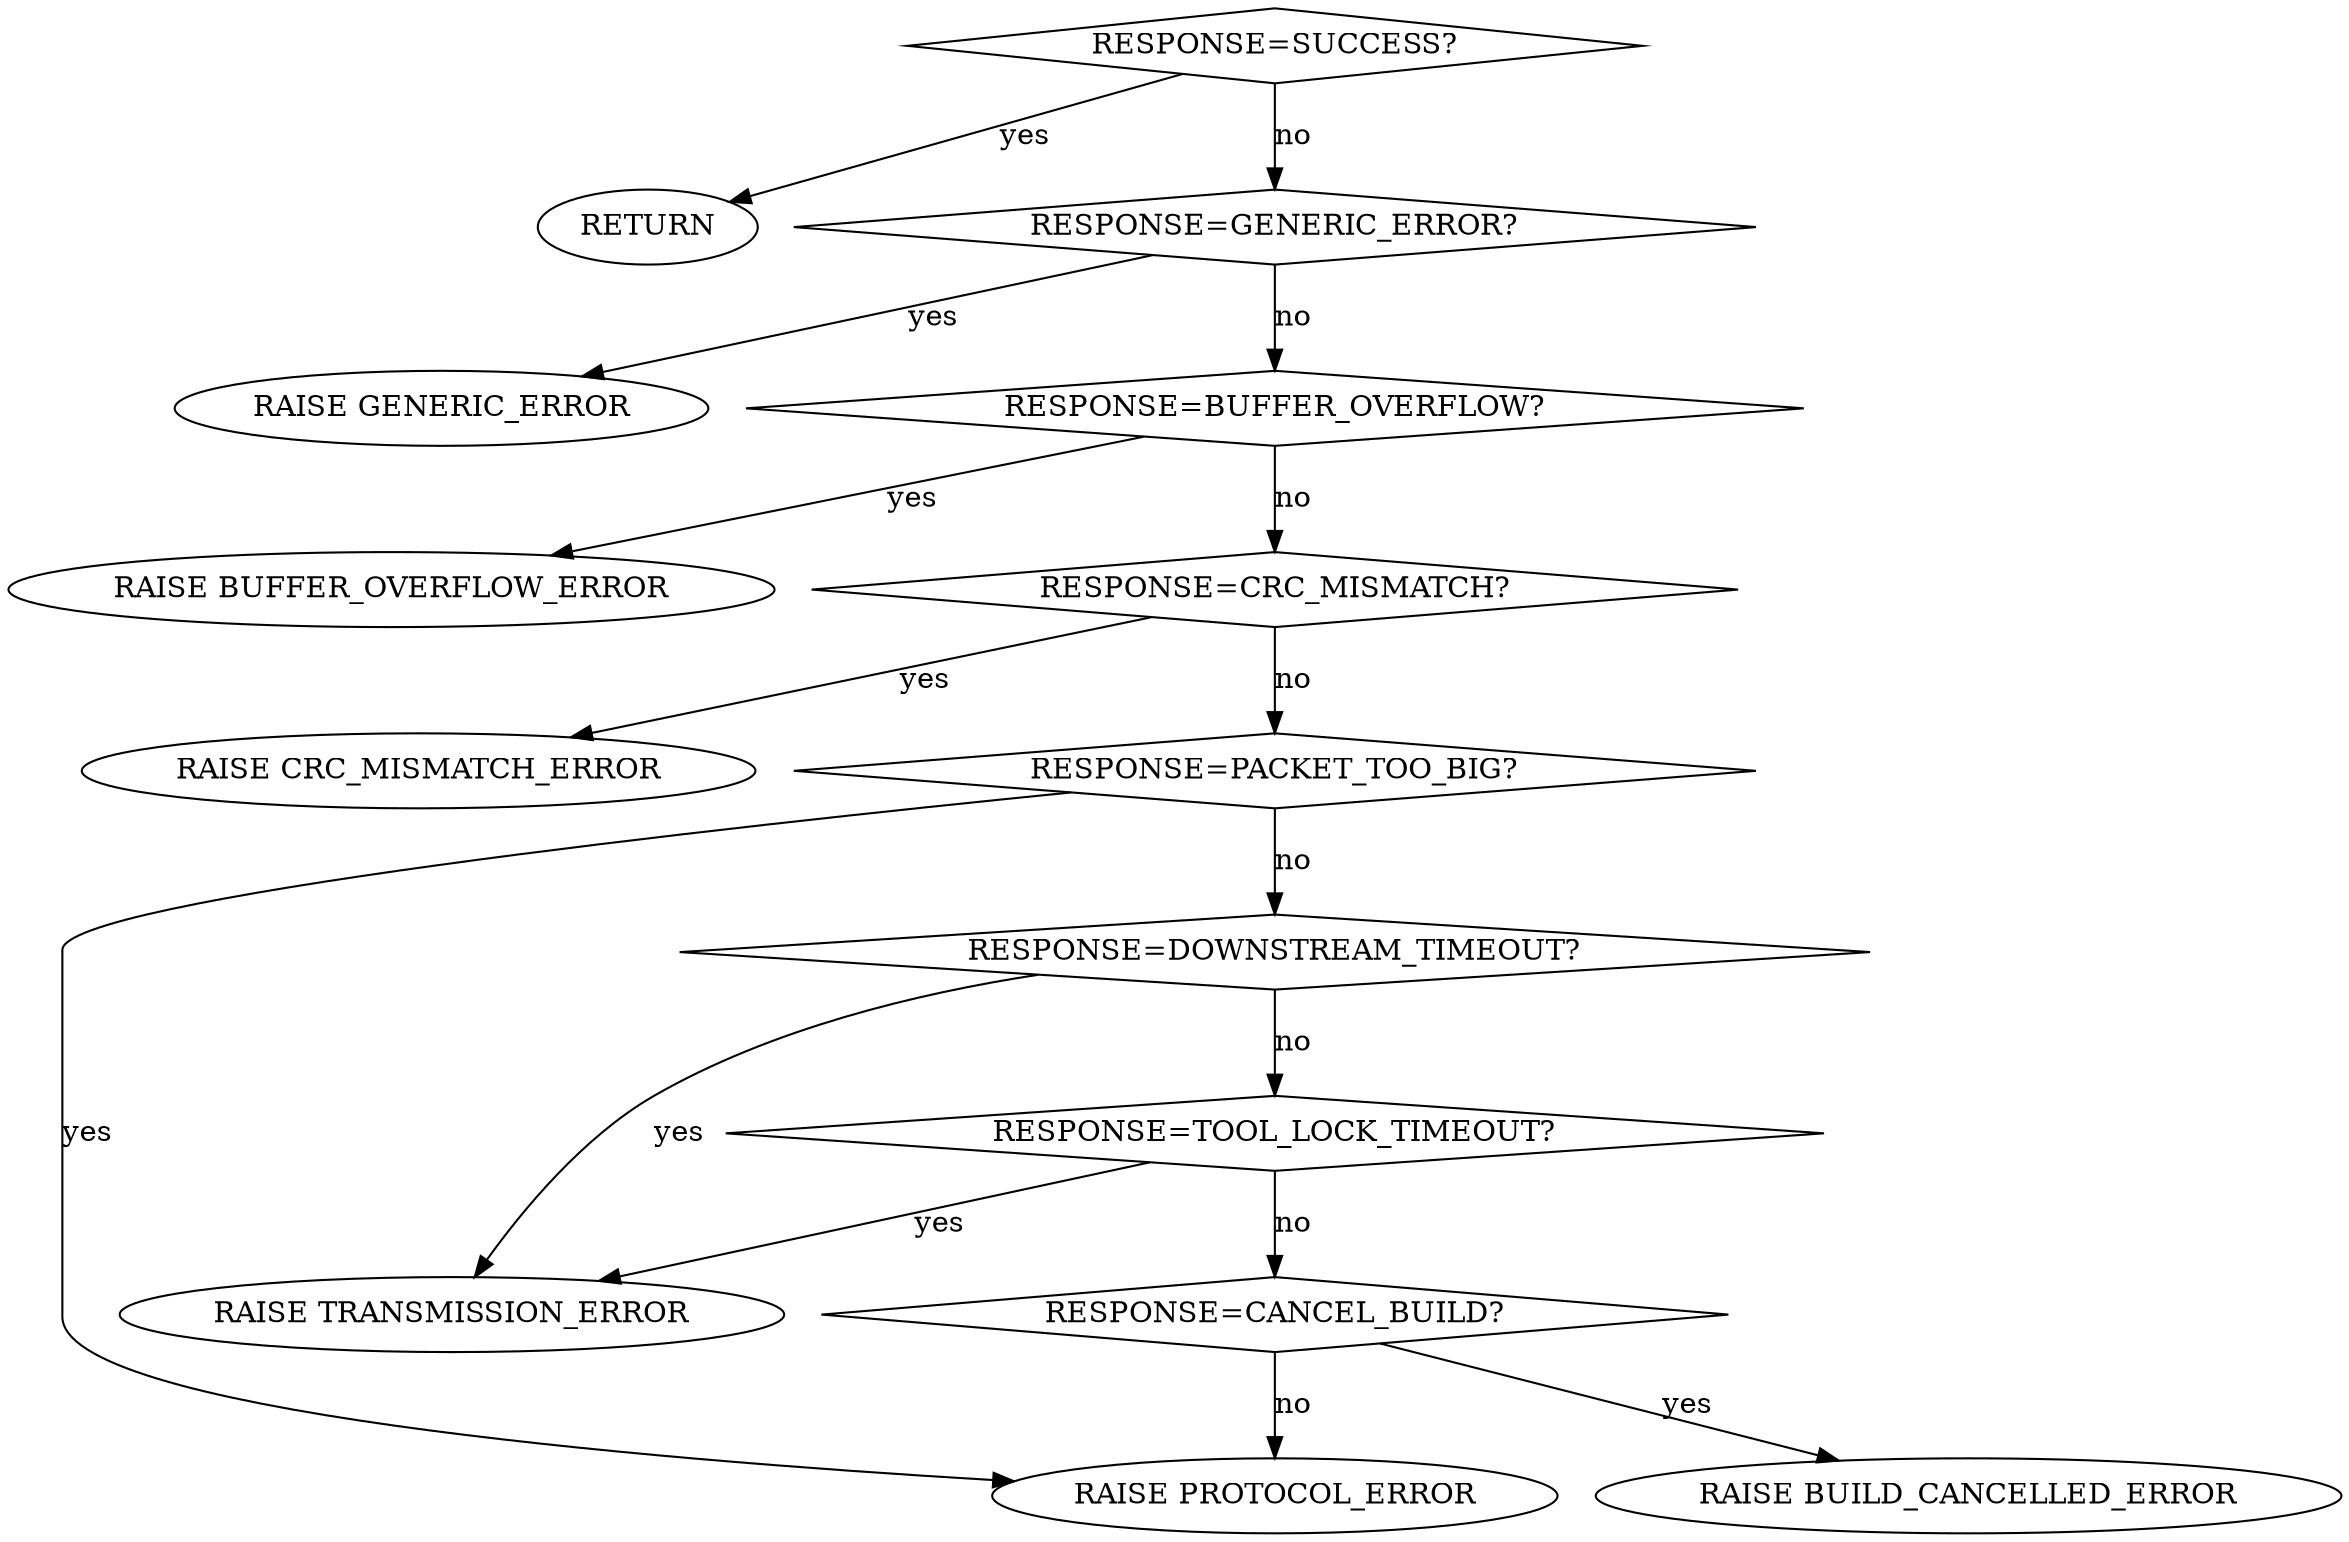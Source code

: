 // vim:ai:et:fenc=utf-8:ff=unix:sw=4:ts=4:

digraph
{
  rankdir=TB;

  "RESPONSE=SUCCESS?" [shape=diamond];
  "RESPONSE=SUCCESS?" -> "RETURN" [label="yes"];
  "RESPONSE=SUCCESS?" -> "RESPONSE=GENERIC_ERROR?" [label="no", weight=10];

  "RESPONSE=GENERIC_ERROR?" [shape=diamond];
  "RESPONSE=GENERIC_ERROR?" -> "RAISE GENERIC_ERROR" [label="yes"];
  "RESPONSE=GENERIC_ERROR?" -> "RESPONSE=BUFFER_OVERFLOW?" [label="no", weight=10];

  "RESPONSE=BUFFER_OVERFLOW?" [shape=diamond];
  "RESPONSE=BUFFER_OVERFLOW?" -> "RAISE BUFFER_OVERFLOW_ERROR" [label="yes"];
  "RESPONSE=BUFFER_OVERFLOW?" -> "RESPONSE=CRC_MISMATCH?" [label="no", weight=10];

  "RESPONSE=CRC_MISMATCH?" [shape=diamond];
  "RESPONSE=CRC_MISMATCH?" -> "RAISE CRC_MISMATCH_ERROR" [label="yes"];
  "RESPONSE=CRC_MISMATCH?" -> "RESPONSE=PACKET_TOO_BIG?" [label="no", weight=10];

  "RESPONSE=PACKET_TOO_BIG?" [shape=diamond];
  "RESPONSE=PACKET_TOO_BIG?" -> "RAISE PROTOCOL_ERROR" [label="yes"];
  "RESPONSE=PACKET_TOO_BIG?" -> "RESPONSE=DOWNSTREAM_TIMEOUT?" [label="no", weight=10];

  "RESPONSE=DOWNSTREAM_TIMEOUT?" [shape=diamond];
  "RESPONSE=DOWNSTREAM_TIMEOUT?" -> "RAISE TRANSMISSION_ERROR" [label="yes"];
  "RESPONSE=DOWNSTREAM_TIMEOUT?" -> "RESPONSE=TOOL_LOCK_TIMEOUT?" [label="no", weight=10];

  "RESPONSE=TOOL_LOCK_TIMEOUT?" [shape=diamond];
  "RESPONSE=TOOL_LOCK_TIMEOUT?" -> "RAISE TRANSMISSION_ERROR" [label="yes"];
  "RESPONSE=TOOL_LOCK_TIMEOUT?" -> "RESPONSE=CANCEL_BUILD?" [label="no", weight=10];

  "RESPONSE=CANCEL_BUILD?" [shape=diamond];
  "RESPONSE=CANCEL_BUILD?" -> "RAISE BUILD_CANCELLED_ERROR" [label="yes"];
  "RESPONSE=CANCEL_BUILD?" -> "RAISE PROTOCOL_ERROR" [label="no", weight=10];
}
